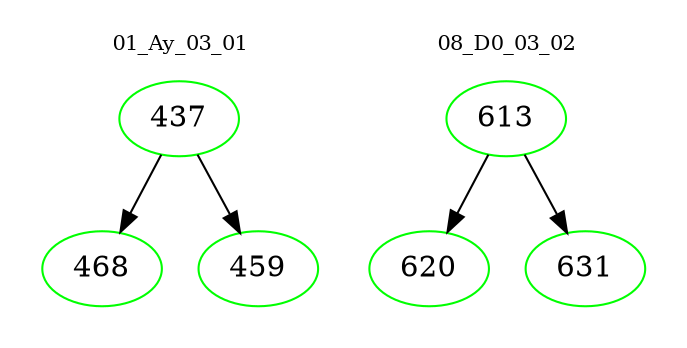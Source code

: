 digraph{
subgraph cluster_0 {
color = white
label = "01_Ay_03_01";
fontsize=10;
T0_437 [label="437", color="green"]
T0_437 -> T0_468 [color="black"]
T0_468 [label="468", color="green"]
T0_437 -> T0_459 [color="black"]
T0_459 [label="459", color="green"]
}
subgraph cluster_1 {
color = white
label = "08_D0_03_02";
fontsize=10;
T1_613 [label="613", color="green"]
T1_613 -> T1_620 [color="black"]
T1_620 [label="620", color="green"]
T1_613 -> T1_631 [color="black"]
T1_631 [label="631", color="green"]
}
}
